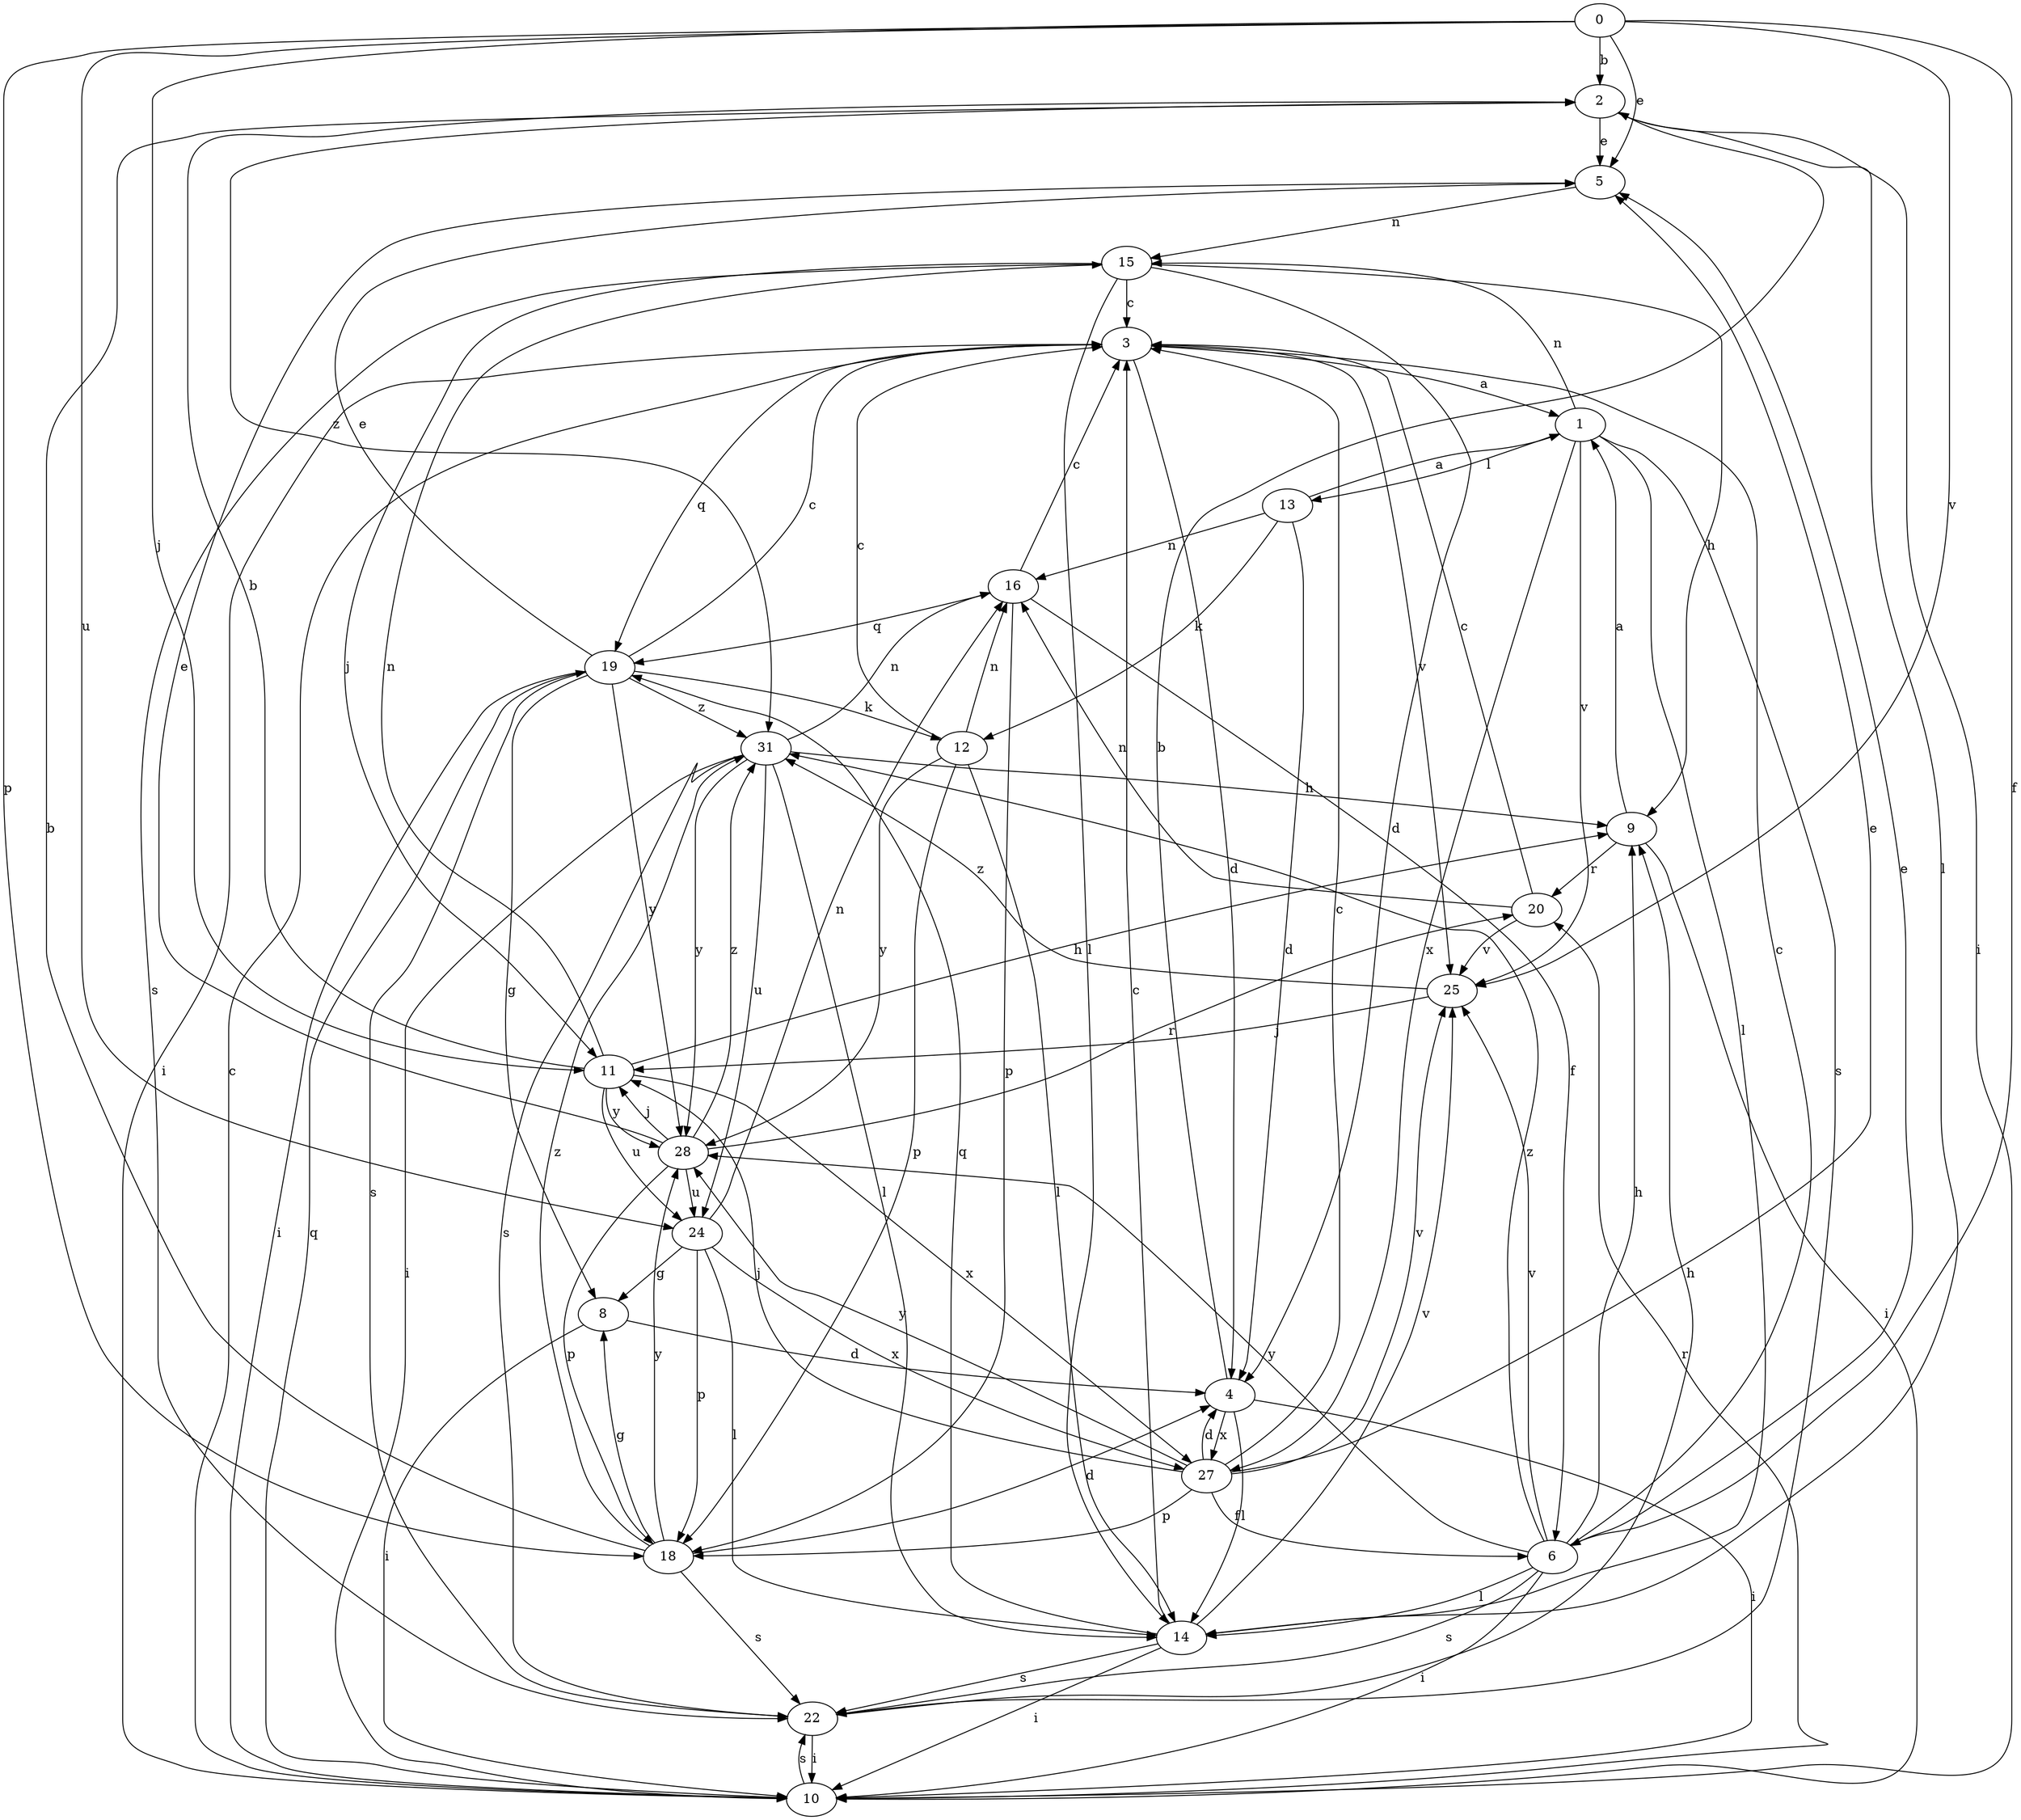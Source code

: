 strict digraph  {
0;
1;
2;
3;
4;
5;
6;
8;
9;
10;
11;
12;
13;
14;
15;
16;
18;
19;
20;
22;
24;
25;
27;
28;
31;
0 -> 2  [label=b];
0 -> 5  [label=e];
0 -> 6  [label=f];
0 -> 11  [label=j];
0 -> 18  [label=p];
0 -> 24  [label=u];
0 -> 25  [label=v];
1 -> 13  [label=l];
1 -> 14  [label=l];
1 -> 15  [label=n];
1 -> 22  [label=s];
1 -> 25  [label=v];
1 -> 27  [label=x];
2 -> 5  [label=e];
2 -> 10  [label=i];
2 -> 14  [label=l];
2 -> 31  [label=z];
3 -> 1  [label=a];
3 -> 4  [label=d];
3 -> 10  [label=i];
3 -> 19  [label=q];
3 -> 25  [label=v];
4 -> 2  [label=b];
4 -> 10  [label=i];
4 -> 14  [label=l];
4 -> 27  [label=x];
5 -> 15  [label=n];
6 -> 3  [label=c];
6 -> 5  [label=e];
6 -> 9  [label=h];
6 -> 10  [label=i];
6 -> 14  [label=l];
6 -> 22  [label=s];
6 -> 25  [label=v];
6 -> 28  [label=y];
6 -> 31  [label=z];
8 -> 4  [label=d];
8 -> 10  [label=i];
9 -> 1  [label=a];
9 -> 10  [label=i];
9 -> 20  [label=r];
10 -> 3  [label=c];
10 -> 19  [label=q];
10 -> 20  [label=r];
10 -> 22  [label=s];
11 -> 2  [label=b];
11 -> 9  [label=h];
11 -> 15  [label=n];
11 -> 24  [label=u];
11 -> 27  [label=x];
11 -> 28  [label=y];
12 -> 3  [label=c];
12 -> 14  [label=l];
12 -> 16  [label=n];
12 -> 18  [label=p];
12 -> 28  [label=y];
13 -> 1  [label=a];
13 -> 4  [label=d];
13 -> 12  [label=k];
13 -> 16  [label=n];
14 -> 3  [label=c];
14 -> 10  [label=i];
14 -> 19  [label=q];
14 -> 22  [label=s];
14 -> 25  [label=v];
15 -> 3  [label=c];
15 -> 4  [label=d];
15 -> 9  [label=h];
15 -> 11  [label=j];
15 -> 14  [label=l];
15 -> 22  [label=s];
16 -> 3  [label=c];
16 -> 6  [label=f];
16 -> 18  [label=p];
16 -> 19  [label=q];
18 -> 2  [label=b];
18 -> 4  [label=d];
18 -> 8  [label=g];
18 -> 22  [label=s];
18 -> 28  [label=y];
18 -> 31  [label=z];
19 -> 3  [label=c];
19 -> 5  [label=e];
19 -> 8  [label=g];
19 -> 10  [label=i];
19 -> 12  [label=k];
19 -> 22  [label=s];
19 -> 28  [label=y];
19 -> 31  [label=z];
20 -> 3  [label=c];
20 -> 16  [label=n];
20 -> 25  [label=v];
22 -> 9  [label=h];
22 -> 10  [label=i];
24 -> 8  [label=g];
24 -> 14  [label=l];
24 -> 16  [label=n];
24 -> 18  [label=p];
24 -> 27  [label=x];
25 -> 11  [label=j];
25 -> 31  [label=z];
27 -> 3  [label=c];
27 -> 4  [label=d];
27 -> 5  [label=e];
27 -> 6  [label=f];
27 -> 11  [label=j];
27 -> 18  [label=p];
27 -> 25  [label=v];
27 -> 28  [label=y];
28 -> 5  [label=e];
28 -> 11  [label=j];
28 -> 18  [label=p];
28 -> 20  [label=r];
28 -> 24  [label=u];
28 -> 31  [label=z];
31 -> 9  [label=h];
31 -> 10  [label=i];
31 -> 14  [label=l];
31 -> 16  [label=n];
31 -> 22  [label=s];
31 -> 24  [label=u];
31 -> 28  [label=y];
}
